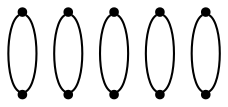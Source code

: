 graph {
  node [shape=point,comment="{\"directed\":false,\"doi\":\"10.1007/978-3-030-04414-5_8\",\"figure\":\"1\"}"]

  v0 [pos="1410.9309702057526,1768.7020905764675"]
  v1 [pos="1410.9309702057526,1931.2010635078327"]
  v2 [pos="1379.240537654484,1768.7020905764675"]
  v3 [pos="1379.240537654484,1931.2010635078327"]
  v4 [pos="1248.4322313123675,1849.9515770421501"]
  v5 [pos="1248.4322313123675,1988.0754369657295"]
  v6 [pos="1216.7438335904653,1849.9515770421501"]
  v7 [pos="1216.7438335904653,1988.0754369657295"]
  v8 [pos="1167.1817490683652,1849.9515770421501"]
  v9 [pos="1135.4934785232986,1849.9515770421501"]

  v0 -- v2 [id="-1",pos="1410.9309702057526,1768.7020905764675 1411.3332305361098,1727.671022334379 1411.3332305361098,1727.671022334379 1411.3332305361098,1727.671022334379 1378.8321728360281,1727.671022334379 1378.8321728360281,1727.671022334379 1378.8321728360281,1727.671022334379 1379.240537654484,1768.7020905764675 1379.240537654484,1768.7020905764675 1379.240537654484,1768.7020905764675"]
  v0 -- v2 [id="-2",pos="1410.9309702057526,1768.7020905764675 1411.3332305361098,1809.733158818556 1411.3332305361098,1809.733158818556 1411.3332305361098,1809.733158818556 1378.8321728360281,1809.733158818556 1378.8321728360281,1809.733158818556 1378.8321728360281,1809.733158818556 1379.240537654484,1768.7020905764675 1379.240537654484,1768.7020905764675 1379.240537654484,1768.7020905764675"]
  v1 -- v3 [id="-3",pos="1410.9309702057526,1931.2010635078327 1411.3332305361098,1890.1699952657443 1411.3332305361098,1890.1699952657443 1411.3332305361098,1890.1699952657443 1378.8321728360281,1890.1699952657443 1378.8321728360281,1890.1699952657443 1378.8321728360281,1890.1699952657443 1379.240537654484,1931.2010635078327 1379.240537654484,1931.2010635078327 1379.240537654484,1931.2010635078327"]
  v1 -- v3 [id="-4",pos="1410.9309702057526,1931.2010635078327 1411.3332305361098,1972.2321317499213 1411.3332305361098,1972.2321317499213 1411.3332305361098,1972.2321317499213 1378.8321728360281,1972.2321317499213 1378.8321728360281,1972.2321317499213 1378.8321728360281,1972.2321317499213 1379.240537654484,1931.2010635078327 1379.240537654484,1931.2010635078327 1379.240537654484,1931.2010635078327"]
  v9 -- v8 [id="-5",pos="1135.4934785232986,1849.9515770421501 1135.0850501164248,1890.9826452842387 1135.0850501164248,1890.9826452842387 1135.0850501164248,1890.9826452842387 1167.5861078165065,1890.9826452842387 1167.5861078165065,1890.9826452842387 1167.5861078165065,1890.9826452842387 1167.1817490683652,1849.9515770421501 1167.1817490683652,1849.9515770421501 1167.1817490683652,1849.9515770421501"]
  v9 -- v8 [id="-6",pos="1135.4934785232986,1849.9515770421501 1135.0850501164248,1808.9205088000615 1135.0850501164248,1808.9205088000615 1135.0850501164248,1808.9205088000615 1167.5861078165065,1808.9205088000615 1167.5861078165065,1808.9205088000615 1167.5861078165065,1808.9205088000615 1167.1817490683652,1849.9515770421501 1167.1817490683652,1849.9515770421501 1167.1817490683652,1849.9515770421501"]
  v4 -- v6 [id="-7",pos="1248.4322313123675,1849.9515770421501 1248.8364628836732,1808.9205088000615 1248.8364628836732,1808.9205088000615 1248.8364628836732,1808.9205088000615 1216.3354051835915,1808.9205088000615 1216.3354051835915,1808.9205088000615 1216.3354051835915,1808.9205088000615 1216.7438335904653,1849.9515770421501 1216.7438335904653,1849.9515770421501 1216.7438335904653,1849.9515770421501"]
  v4 -- v6 [id="-8",pos="1248.4322313123675,1849.9515770421501 1248.8364628836732,1890.9826452842387 1248.8364628836732,1890.9826452842387 1248.8364628836732,1890.9826452842387 1216.3354051835915,1890.9826452842387 1216.3354051835915,1890.9826452842387 1216.3354051835915,1890.9826452842387 1216.7438335904653,1849.9515770421501 1216.7438335904653,1849.9515770421501 1216.7438335904653,1849.9515770421501"]
  v5 -- v7 [id="-9",pos="1248.4322313123675,1988.0754369657295 1248.8364628836732,1971.419481731427 1248.8364628836732,1971.419481731427 1248.8364628836732,1971.419481731427 1216.3354051835915,1971.419481731427 1216.3354051835915,1971.419481731427 1216.3354051835915,1971.419481731427 1216.7438335904653,1988.0754369657295 1216.7438335904653,1988.0754369657295 1216.7438335904653,1988.0754369657295"]
  v5 -- v7 [id="-10",pos="1248.4322313123675,1988.0754369657295 1248.8364628836732,2004.7313922000321 1248.8364628836732,2004.7313922000321 1248.8364628836732,2004.7313922000321 1216.3354051835915,2004.7313922000321 1216.3354051835915,2004.7313922000321 1216.3354051835915,2004.7313922000321 1216.7438335904653,1988.0754369657295 1216.7438335904653,1988.0754369657295 1216.7438335904653,1988.0754369657295"]
}